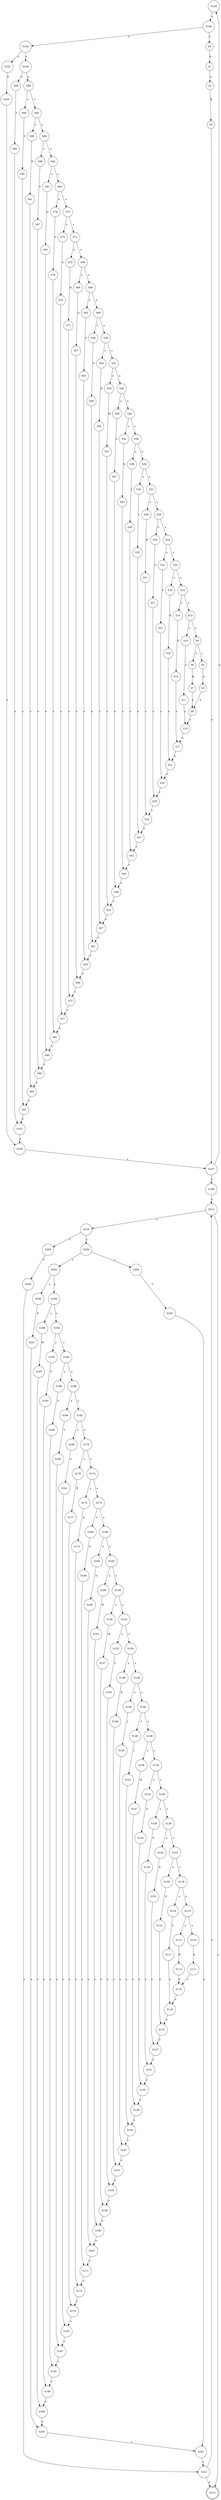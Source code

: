 digraph {
	S108 [shape=circle]
	S108 -> S106 [label="ϵ"]
	S106 [shape=circle]
	S106 -> S0 [label="ϵ"]
	S106 -> S104 [label="ϵ"]
	S0 [shape=circle]
	S0 -> S1 [label=A]
	S104 [shape=circle]
	S104 -> S100 [label="ϵ"]
	S104 -> S102 [label="ϵ"]
	S1 [shape=circle]
	S1 -> S2 [label="ϵ"]
	S100 [shape=circle]
	S100 -> S96 [label="ϵ"]
	S100 -> S98 [label="ϵ"]
	S102 [shape=circle]
	S102 -> S103 [label=Z]
	S2 [shape=circle]
	S2 -> S3 [label=B]
	S96 [shape=circle]
	S96 -> S92 [label="ϵ"]
	S96 -> S94 [label="ϵ"]
	S98 [shape=circle]
	S98 -> S99 [label=Y]
	S103 [shape=circle]
	S103 -> S105 [label="ϵ"]
	S3 [shape=circle]
	S3 -> S107 [label="ϵ"]
	S92 [shape=circle]
	S92 -> S88 [label="ϵ"]
	S92 -> S90 [label="ϵ"]
	S94 [shape=circle]
	S94 -> S95 [label=X]
	S99 [shape=circle]
	S99 -> S101 [label="ϵ"]
	S105 [shape=circle]
	S105 -> S107 [label="ϵ"]
	S107 [shape=circle]
	S107 -> S108 [label="ϵ"]
	S107 -> S109 [label="ϵ"]
	S88 [shape=circle]
	S88 -> S84 [label="ϵ"]
	S88 -> S86 [label="ϵ"]
	S90 [shape=circle]
	S90 -> S91 [label=W]
	S95 [shape=circle]
	S95 -> S97 [label="ϵ"]
	S101 [shape=circle]
	S101 -> S105 [label="ϵ"]
	S109 [shape=circle]
	S109 -> S212 [label="ϵ"]
	S84 [shape=circle]
	S84 -> S80 [label="ϵ"]
	S84 -> S82 [label="ϵ"]
	S86 [shape=circle]
	S86 -> S87 [label=V]
	S91 [shape=circle]
	S91 -> S93 [label="ϵ"]
	S97 [shape=circle]
	S97 -> S101 [label="ϵ"]
	S212 [shape=circle]
	S212 -> S210 [label="ϵ"]
	S212 -> S213 [label="ϵ"]
	S80 [shape=circle]
	S80 -> S76 [label="ϵ"]
	S80 -> S78 [label="ϵ"]
	S82 [shape=circle]
	S82 -> S83 [label=U]
	S87 [shape=circle]
	S87 -> S89 [label="ϵ"]
	S93 [shape=circle]
	S93 -> S97 [label="ϵ"]
	S210 [shape=circle]
	S210 -> S206 [label="ϵ"]
	S210 -> S208 [label="ϵ"]
	S213 [shape=doublecircle]
	S76 [shape=circle]
	S76 -> S72 [label="ϵ"]
	S76 -> S74 [label="ϵ"]
	S78 [shape=circle]
	S78 -> S79 [label=T]
	S83 [shape=circle]
	S83 -> S85 [label="ϵ"]
	S89 [shape=circle]
	S89 -> S93 [label="ϵ"]
	S206 [shape=circle]
	S206 -> S202 [label="ϵ"]
	S206 -> S204 [label="ϵ"]
	S208 [shape=circle]
	S208 -> S209 [label=Z]
	S72 [shape=circle]
	S72 -> S68 [label="ϵ"]
	S72 -> S70 [label="ϵ"]
	S74 [shape=circle]
	S74 -> S75 [label=S]
	S79 [shape=circle]
	S79 -> S81 [label="ϵ"]
	S85 [shape=circle]
	S85 -> S89 [label="ϵ"]
	S202 [shape=circle]
	S202 -> S198 [label="ϵ"]
	S202 -> S200 [label="ϵ"]
	S204 [shape=circle]
	S204 -> S205 [label=Y]
	S209 [shape=circle]
	S209 -> S211 [label="ϵ"]
	S68 [shape=circle]
	S68 -> S64 [label="ϵ"]
	S68 -> S66 [label="ϵ"]
	S70 [shape=circle]
	S70 -> S71 [label=R]
	S75 [shape=circle]
	S75 -> S77 [label="ϵ"]
	S81 [shape=circle]
	S81 -> S85 [label="ϵ"]
	S198 [shape=circle]
	S198 -> S194 [label="ϵ"]
	S198 -> S196 [label="ϵ"]
	S200 [shape=circle]
	S200 -> S201 [label=X]
	S205 [shape=circle]
	S205 -> S207 [label="ϵ"]
	S211 [shape=circle]
	S211 -> S212 [label="ϵ"]
	S211 -> S213 [label="ϵ"]
	S64 [shape=circle]
	S64 -> S60 [label="ϵ"]
	S64 -> S62 [label="ϵ"]
	S66 [shape=circle]
	S66 -> S67 [label=Q]
	S71 [shape=circle]
	S71 -> S73 [label="ϵ"]
	S77 [shape=circle]
	S77 -> S81 [label="ϵ"]
	S194 [shape=circle]
	S194 -> S190 [label="ϵ"]
	S194 -> S192 [label="ϵ"]
	S196 [shape=circle]
	S196 -> S197 [label=W]
	S201 [shape=circle]
	S201 -> S203 [label="ϵ"]
	S207 [shape=circle]
	S207 -> S211 [label="ϵ"]
	S60 [shape=circle]
	S60 -> S56 [label="ϵ"]
	S60 -> S58 [label="ϵ"]
	S62 [shape=circle]
	S62 -> S63 [label=P]
	S67 [shape=circle]
	S67 -> S69 [label="ϵ"]
	S73 [shape=circle]
	S73 -> S77 [label="ϵ"]
	S190 [shape=circle]
	S190 -> S186 [label="ϵ"]
	S190 -> S188 [label="ϵ"]
	S192 [shape=circle]
	S192 -> S193 [label=V]
	S197 [shape=circle]
	S197 -> S199 [label="ϵ"]
	S203 [shape=circle]
	S203 -> S207 [label="ϵ"]
	S56 [shape=circle]
	S56 -> S52 [label="ϵ"]
	S56 -> S54 [label="ϵ"]
	S58 [shape=circle]
	S58 -> S59 [label=O]
	S63 [shape=circle]
	S63 -> S65 [label="ϵ"]
	S69 [shape=circle]
	S69 -> S73 [label="ϵ"]
	S186 [shape=circle]
	S186 -> S182 [label="ϵ"]
	S186 -> S184 [label="ϵ"]
	S188 [shape=circle]
	S188 -> S189 [label=U]
	S193 [shape=circle]
	S193 -> S195 [label="ϵ"]
	S199 [shape=circle]
	S199 -> S203 [label="ϵ"]
	S52 [shape=circle]
	S52 -> S48 [label="ϵ"]
	S52 -> S50 [label="ϵ"]
	S54 [shape=circle]
	S54 -> S55 [label=N]
	S59 [shape=circle]
	S59 -> S61 [label="ϵ"]
	S65 [shape=circle]
	S65 -> S69 [label="ϵ"]
	S182 [shape=circle]
	S182 -> S178 [label="ϵ"]
	S182 -> S180 [label="ϵ"]
	S184 [shape=circle]
	S184 -> S185 [label=T]
	S189 [shape=circle]
	S189 -> S191 [label="ϵ"]
	S195 [shape=circle]
	S195 -> S199 [label="ϵ"]
	S48 [shape=circle]
	S48 -> S44 [label="ϵ"]
	S48 -> S46 [label="ϵ"]
	S50 [shape=circle]
	S50 -> S51 [label=M]
	S55 [shape=circle]
	S55 -> S57 [label="ϵ"]
	S61 [shape=circle]
	S61 -> S65 [label="ϵ"]
	S178 [shape=circle]
	S178 -> S174 [label="ϵ"]
	S178 -> S176 [label="ϵ"]
	S180 [shape=circle]
	S180 -> S181 [label=S]
	S185 [shape=circle]
	S185 -> S187 [label="ϵ"]
	S191 [shape=circle]
	S191 -> S195 [label="ϵ"]
	S44 [shape=circle]
	S44 -> S40 [label="ϵ"]
	S44 -> S42 [label="ϵ"]
	S46 [shape=circle]
	S46 -> S47 [label=L]
	S51 [shape=circle]
	S51 -> S53 [label="ϵ"]
	S57 [shape=circle]
	S57 -> S61 [label="ϵ"]
	S174 [shape=circle]
	S174 -> S170 [label="ϵ"]
	S174 -> S172 [label="ϵ"]
	S176 [shape=circle]
	S176 -> S177 [label=R]
	S181 [shape=circle]
	S181 -> S183 [label="ϵ"]
	S187 [shape=circle]
	S187 -> S191 [label="ϵ"]
	S40 [shape=circle]
	S40 -> S36 [label="ϵ"]
	S40 -> S38 [label="ϵ"]
	S42 [shape=circle]
	S42 -> S43 [label=K]
	S47 [shape=circle]
	S47 -> S49 [label="ϵ"]
	S53 [shape=circle]
	S53 -> S57 [label="ϵ"]
	S170 [shape=circle]
	S170 -> S166 [label="ϵ"]
	S170 -> S168 [label="ϵ"]
	S172 [shape=circle]
	S172 -> S173 [label=Q]
	S177 [shape=circle]
	S177 -> S179 [label="ϵ"]
	S183 [shape=circle]
	S183 -> S187 [label="ϵ"]
	S36 [shape=circle]
	S36 -> S32 [label="ϵ"]
	S36 -> S34 [label="ϵ"]
	S38 [shape=circle]
	S38 -> S39 [label=J]
	S43 [shape=circle]
	S43 -> S45 [label="ϵ"]
	S49 [shape=circle]
	S49 -> S53 [label="ϵ"]
	S166 [shape=circle]
	S166 -> S162 [label="ϵ"]
	S166 -> S164 [label="ϵ"]
	S168 [shape=circle]
	S168 -> S169 [label=P]
	S173 [shape=circle]
	S173 -> S175 [label="ϵ"]
	S179 [shape=circle]
	S179 -> S183 [label="ϵ"]
	S32 [shape=circle]
	S32 -> S28 [label="ϵ"]
	S32 -> S30 [label="ϵ"]
	S34 [shape=circle]
	S34 -> S35 [label=I]
	S39 [shape=circle]
	S39 -> S41 [label="ϵ"]
	S45 [shape=circle]
	S45 -> S49 [label="ϵ"]
	S162 [shape=circle]
	S162 -> S158 [label="ϵ"]
	S162 -> S160 [label="ϵ"]
	S164 [shape=circle]
	S164 -> S165 [label=O]
	S169 [shape=circle]
	S169 -> S171 [label="ϵ"]
	S175 [shape=circle]
	S175 -> S179 [label="ϵ"]
	S28 [shape=circle]
	S28 -> S24 [label="ϵ"]
	S28 -> S26 [label="ϵ"]
	S30 [shape=circle]
	S30 -> S31 [label=H]
	S35 [shape=circle]
	S35 -> S37 [label="ϵ"]
	S41 [shape=circle]
	S41 -> S45 [label="ϵ"]
	S158 [shape=circle]
	S158 -> S154 [label="ϵ"]
	S158 -> S156 [label="ϵ"]
	S160 [shape=circle]
	S160 -> S161 [label=N]
	S165 [shape=circle]
	S165 -> S167 [label="ϵ"]
	S171 [shape=circle]
	S171 -> S175 [label="ϵ"]
	S24 [shape=circle]
	S24 -> S20 [label="ϵ"]
	S24 -> S22 [label="ϵ"]
	S26 [shape=circle]
	S26 -> S27 [label=G]
	S31 [shape=circle]
	S31 -> S33 [label="ϵ"]
	S37 [shape=circle]
	S37 -> S41 [label="ϵ"]
	S154 [shape=circle]
	S154 -> S150 [label="ϵ"]
	S154 -> S152 [label="ϵ"]
	S156 [shape=circle]
	S156 -> S157 [label=M]
	S161 [shape=circle]
	S161 -> S163 [label="ϵ"]
	S167 [shape=circle]
	S167 -> S171 [label="ϵ"]
	S20 [shape=circle]
	S20 -> S16 [label="ϵ"]
	S20 -> S18 [label="ϵ"]
	S22 [shape=circle]
	S22 -> S23 [label=F]
	S27 [shape=circle]
	S27 -> S29 [label="ϵ"]
	S33 [shape=circle]
	S33 -> S37 [label="ϵ"]
	S150 [shape=circle]
	S150 -> S146 [label="ϵ"]
	S150 -> S148 [label="ϵ"]
	S152 [shape=circle]
	S152 -> S153 [label=L]
	S157 [shape=circle]
	S157 -> S159 [label="ϵ"]
	S163 [shape=circle]
	S163 -> S167 [label="ϵ"]
	S16 [shape=circle]
	S16 -> S12 [label="ϵ"]
	S16 -> S14 [label="ϵ"]
	S18 [shape=circle]
	S18 -> S19 [label=E]
	S23 [shape=circle]
	S23 -> S25 [label="ϵ"]
	S29 [shape=circle]
	S29 -> S33 [label="ϵ"]
	S146 [shape=circle]
	S146 -> S142 [label="ϵ"]
	S146 -> S144 [label="ϵ"]
	S148 [shape=circle]
	S148 -> S149 [label=K]
	S153 [shape=circle]
	S153 -> S155 [label="ϵ"]
	S159 [shape=circle]
	S159 -> S163 [label="ϵ"]
	S12 [shape=circle]
	S12 -> S8 [label="ϵ"]
	S12 -> S10 [label="ϵ"]
	S14 [shape=circle]
	S14 -> S15 [label=D]
	S19 [shape=circle]
	S19 -> S21 [label="ϵ"]
	S25 [shape=circle]
	S25 -> S29 [label="ϵ"]
	S142 [shape=circle]
	S142 -> S138 [label="ϵ"]
	S142 -> S140 [label="ϵ"]
	S144 [shape=circle]
	S144 -> S145 [label=J]
	S149 [shape=circle]
	S149 -> S151 [label="ϵ"]
	S155 [shape=circle]
	S155 -> S159 [label="ϵ"]
	S8 [shape=circle]
	S8 -> S4 [label="ϵ"]
	S8 -> S6 [label="ϵ"]
	S10 [shape=circle]
	S10 -> S11 [label=C]
	S15 [shape=circle]
	S15 -> S17 [label="ϵ"]
	S21 [shape=circle]
	S21 -> S25 [label="ϵ"]
	S138 [shape=circle]
	S138 -> S134 [label="ϵ"]
	S138 -> S136 [label="ϵ"]
	S140 [shape=circle]
	S140 -> S141 [label=I]
	S145 [shape=circle]
	S145 -> S147 [label="ϵ"]
	S151 [shape=circle]
	S151 -> S155 [label="ϵ"]
	S4 [shape=circle]
	S4 -> S5 [label=A]
	S6 [shape=circle]
	S6 -> S7 [label=B]
	S11 [shape=circle]
	S11 -> S13 [label="ϵ"]
	S17 [shape=circle]
	S17 -> S21 [label="ϵ"]
	S134 [shape=circle]
	S134 -> S130 [label="ϵ"]
	S134 -> S132 [label="ϵ"]
	S136 [shape=circle]
	S136 -> S137 [label=H]
	S141 [shape=circle]
	S141 -> S143 [label="ϵ"]
	S147 [shape=circle]
	S147 -> S151 [label="ϵ"]
	S5 [shape=circle]
	S5 -> S9 [label="ϵ"]
	S7 [shape=circle]
	S7 -> S9 [label="ϵ"]
	S13 [shape=circle]
	S13 -> S17 [label="ϵ"]
	S130 [shape=circle]
	S130 -> S126 [label="ϵ"]
	S130 -> S128 [label="ϵ"]
	S132 [shape=circle]
	S132 -> S133 [label=G]
	S137 [shape=circle]
	S137 -> S139 [label="ϵ"]
	S143 [shape=circle]
	S143 -> S147 [label="ϵ"]
	S9 [shape=circle]
	S9 -> S13 [label="ϵ"]
	S126 [shape=circle]
	S126 -> S122 [label="ϵ"]
	S126 -> S124 [label="ϵ"]
	S128 [shape=circle]
	S128 -> S129 [label=F]
	S133 [shape=circle]
	S133 -> S135 [label="ϵ"]
	S139 [shape=circle]
	S139 -> S143 [label="ϵ"]
	S122 [shape=circle]
	S122 -> S118 [label="ϵ"]
	S122 -> S120 [label="ϵ"]
	S124 [shape=circle]
	S124 -> S125 [label=E]
	S129 [shape=circle]
	S129 -> S131 [label="ϵ"]
	S135 [shape=circle]
	S135 -> S139 [label="ϵ"]
	S118 [shape=circle]
	S118 -> S114 [label="ϵ"]
	S118 -> S116 [label="ϵ"]
	S120 [shape=circle]
	S120 -> S121 [label=D]
	S125 [shape=circle]
	S125 -> S127 [label="ϵ"]
	S131 [shape=circle]
	S131 -> S135 [label="ϵ"]
	S114 [shape=circle]
	S114 -> S110 [label="ϵ"]
	S114 -> S112 [label="ϵ"]
	S116 [shape=circle]
	S116 -> S117 [label=C]
	S121 [shape=circle]
	S121 -> S123 [label="ϵ"]
	S127 [shape=circle]
	S127 -> S131 [label="ϵ"]
	S110 [shape=circle]
	S110 -> S111 [label=A]
	S112 [shape=circle]
	S112 -> S113 [label=B]
	S117 [shape=circle]
	S117 -> S119 [label="ϵ"]
	S123 [shape=circle]
	S123 -> S127 [label="ϵ"]
	S111 [shape=circle]
	S111 -> S115 [label="ϵ"]
	S113 [shape=circle]
	S113 -> S115 [label="ϵ"]
	S119 [shape=circle]
	S119 -> S123 [label="ϵ"]
	S115 [shape=circle]
	S115 -> S119 [label="ϵ"]
}
